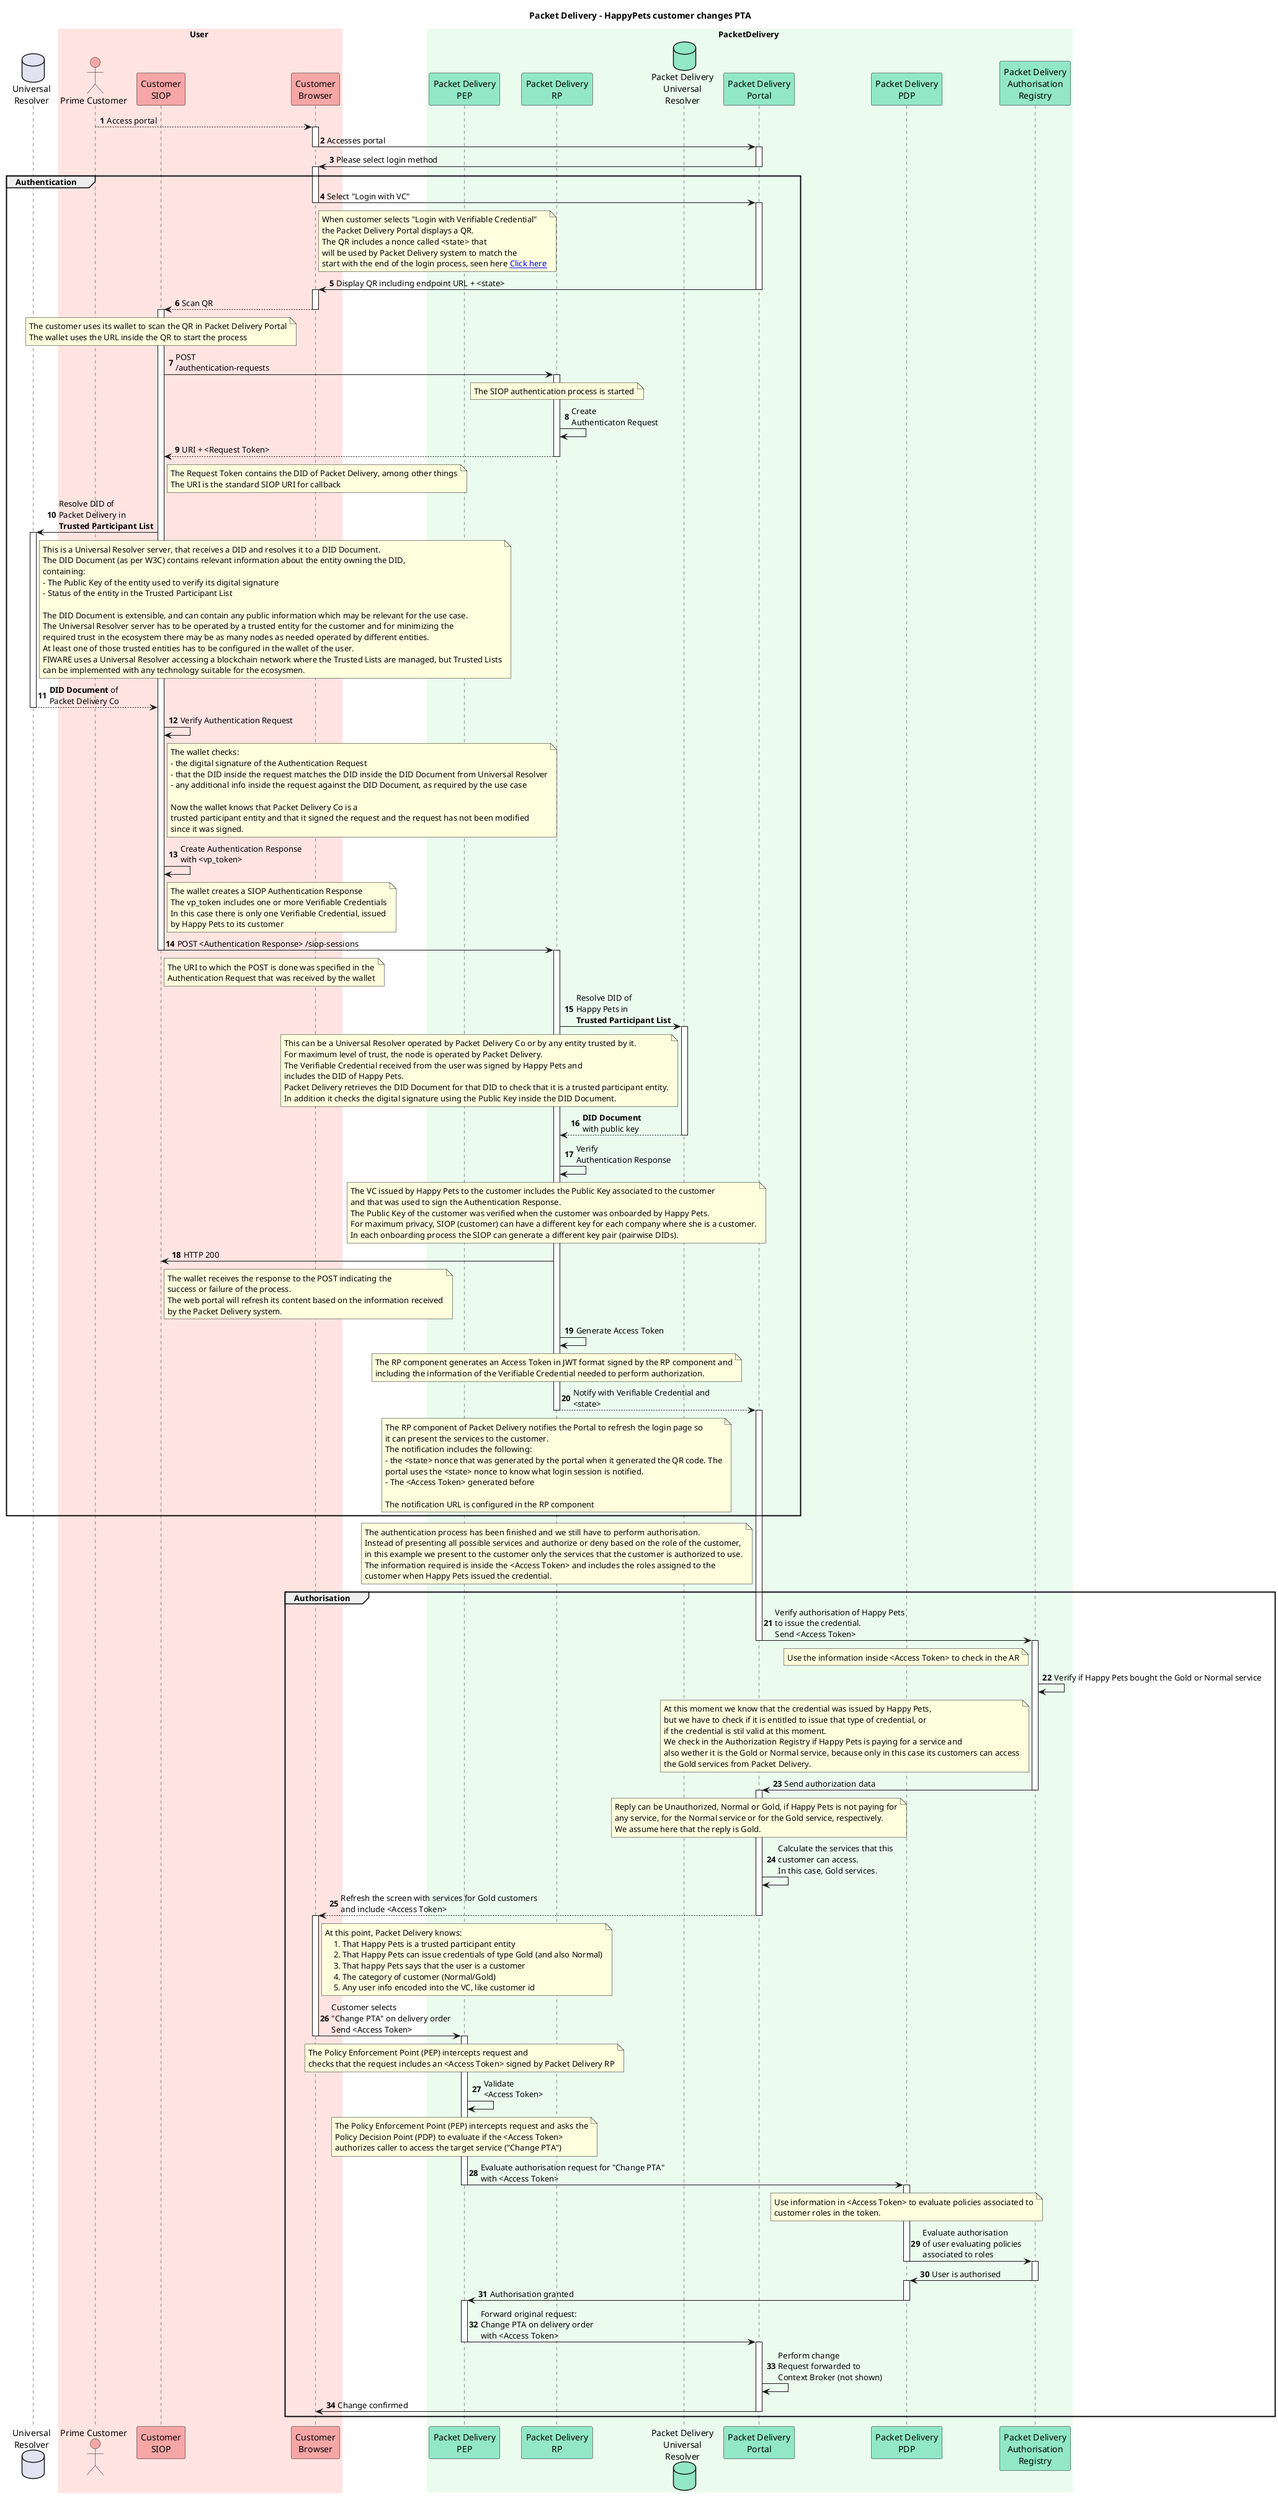 @startuml vc_change_pta_new

title Packet Delivery - HappyPets customer changes PTA

autonumber 1
skinparam SequenceBoxBorderColor transparent

database "Universal\nResolver" as DIDR

box User #MistyRose
    actor "Prime Customer" as primeCustomer #f7a6a6
    participant "Customer\nSIOP" as customerSIOP #f7a6a6
    participant "Customer\nBrowser" as customerBrowser #f7a6a6
endbox

box PacketDelivery #ebfcef
    participant "Packet Delivery\nPEP" as packetDeliveryPEP #92e8c6
    participant "Packet Delivery\nRP" as packetDeliverySIOP #92e8c6
    database "Packet Delivery\nUniversal\nResolver" as DIDR_pack #92e8c6
    participant "Packet Delivery\nPortal" as packetDeliveryPortal #92e8c6
    participant "Packet Delivery\nPDP" as packetDeliveryPDP #92e8c6
    participant "Packet Delivery\nAuthorisation\nRegistry" as packetDeliveryAR #92e8c6
endbox

'Visit the Packet Delivery Portal and select logon method
primeCustomer-->customerBrowser ++: Access portal
customerBrowser->packetDeliveryPortal --++: Accesses portal
packetDeliveryPortal->customerBrowser --++: Please select login method

group Authentication

    'A QR code is displayed and scanned by the customer to start the login process.
    'The QR code includes the URL of th eendpoint that will start the process when invoked by the SIOP
    customerBrowser->packetDeliveryPortal --++: Select "Login with VC"
    note right customerBrowser
        When customer selects "Login with Verifiable Credential"
        the Packet Delivery Portal displays a QR.
        The QR includes a nonce called <state> that
        will be used by Packet Delivery system to match the
        start with the end of the login process, seen here [[https://www.google.com Click here]]
    end note
    packetDeliveryPortal->customerBrowser --++: Display QR including endpoint URL + <state>
    customerBrowser-->customerSIOP --++: Scan QR

    'Perform a POST to start the process
    note over customerSIOP
        The customer uses its wallet to scan the QR in Packet Delivery Portal
        The wallet uses the URL inside the QR to start the process
    end note
    customerSIOP -> packetDeliverySIOP ++:POST \n/authentication-requests

    note over packetDeliverySIOP: The SIOP authentication process is started
    packetDeliverySIOP -> packetDeliverySIOP :Create\nAuthenticaton Request
    return URI + <Request Token>
    note right customerSIOP
        The Request Token contains the DID of Packet Delivery, among other things
        The URI is the standard SIOP URI for callback
    end note

    'Resolve the DID of Packet Delivery
    customerSIOP -> DIDR ++: Resolve DID of\nPacket Delivery in\n**Trusted Participant List**
    note right DIDR
        This is a Universal Resolver server, that receives a DID and resolves it to a DID Document.
        The DID Document (as per W3C) contains relevant information about the entity owning the DID,
        containing:
        - The Public Key of the entity used to verify its digital signature
        - Status of the entity in the Trusted Participant List

        The DID Document is extensible, and can contain any public information which may be relevant for the use case.
        The Universal Resolver server has to be operated by a trusted entity for the customer and for minimizing the
        required trust in the ecosystem there may be as many nodes as needed operated by different entities.
        At least one of those trusted entities has to be configured in the wallet of the user.
        FIWARE uses a Universal Resolver accessing a blockchain network where the Trusted Lists are managed, but Trusted Lists
        can be implemented with any technology suitable for the ecosysmen.
    end note 
    return **DID Document** of\nPacket Delivery Co

    'Verify the Authentication Request using the DID Document
    customerSIOP -> customerSIOP: Verify Authentication Request
    note right customerSIOP
        The wallet checks:
        - the digital signature of the Authentication Request
        - that the DID inside the request matches the DID inside the DID Document from Universal Resolver
        - any additional info inside the request against the DID Document, as required by the use case

        Now the wallet knows that Packet Delivery Co is a
        trusted participant entity and that it signed the request and the request has not been modified
        since it was signed.
    end note
    customerSIOP -> customerSIOP: Create Authentication Response\nwith <vp_token>

    note right customerSIOP
        The wallet creates a SIOP Authentication Response
        The vp_token includes one or more Verifiable Credentials
        In this case there is only one Verifiable Credential, issued
        by Happy Pets to its customer
    end note
    'Perform a POST to send the Authentication Response
    customerSIOP -> packetDeliverySIOP --++: POST <Authentication Response> /siop-sessions

    note right customerSIOP
        The URI to which the POST is done was specified in the
        Authentication Request that was received by the wallet
    end note

    'Resolve DID of HappyPets to see if it is trusted issuer
    packetDeliverySIOP->DIDR_pack ++: Resolve DID of\nHappy Pets in\n**Trusted Participant List**
    note left DIDR_pack
        This can be a Universal Resolver operated by Packet Delivery Co or by any entity trusted by it.
        For maximum level of trust, the node is operated by Packet Delivery.
        The Verifiable Credential received from the user was signed by Happy Pets and
        includes the DID of Happy Pets.
        Packet Delivery retrieves the DID Document for that DID to check that it is a trusted participant entity.
        In addition it checks the digital signature using the Public Key inside the DID Document.
    end note
    return **DID Document**\nwith public key

    'Verify the Authentication Response from the mobile wallet
    packetDeliverySIOP->packetDeliverySIOP: Verify\nAuthentication Response
    note over packetDeliverySIOP
        The VC issued by Happy Pets to the customer includes the Public Key associated to the customer
        and that was used to sign the Authentication Response.
        The Public Key of the customer was verified when the customer was onboarded by Happy Pets.
        For maximum privacy, SIOP (customer) can have a different key for each company where she is a customer.
        In each onboarding process the SIOP can generate a different key pair (pairwise DIDs).
    end note
    packetDeliverySIOP->customerSIOP : HTTP 200
    deactivate customerSIOP
    note right customerSIOP
        The wallet receives the response to the POST indicating the
        success or failure of the process.
        The web portal will refresh its content based on the information received
        by the Packet Delivery system.
    end note

    'Generate an Access Token including the information in the Verifiable Credential
    packetDeliverySIOP->packetDeliverySIOP : Generate Access Token
    note over packetDeliverySIOP
        The RP component generates an Access Token in JWT format signed by the RP component and
        including the information of the Verifiable Credential needed to perform authorization.
    end note

    'Notify the portal so it refreshes the login page with services available to the customer
    packetDeliverySIOP-->packetDeliveryPortal --++: Notify with Verifiable Credential and\n<state>
    note over packetDeliverySIOP
        The RP component of Packet Delivery notifies the Portal to refresh the login page so
        it can present the services to the customer.
        The notification includes the following:
        - the <state> nonce that was generated by the portal when it generated the QR code. The
        portal uses the <state> nonce to know what login session is notified.
        - The <Access Token> generated before

        The notification URL is configured in the RP component
    end note

end group

note over packetDeliverySIOP
    The authentication process has been finished and we still have to perform authorisation.
    Instead of presenting all possible services and authorize or deny based on the role of the customer,
    in this example we present to the customer only the services that the customer is authorized to use.
    The information required is inside the <Access Token> and includes the roles assigned to the
    customer when Happy Pets issued the credential.
end note


group Authorisation

    'Verify that Happy Pets is paying for the proper service
    packetDeliveryPortal->packetDeliveryAR --++: Verify authorisation of Happy Pets\nto issue the credential.\nSend <Access Token>
    note left packetDeliveryAR
        Use the information inside <Access Token> to check in the AR
    end note

    packetDeliveryAR->packetDeliveryAR: Verify if Happy Pets bought the Gold or Normal service
    note left packetDeliveryAR
        At this moment we know that the credential was issued by Happy Pets,
        but we have to check if it is entitled to issue that type of credential, or
        if the credential is stil valid at this moment.
        We check in the Authorization Registry if Happy Pets is paying for a service and
        also wether it is the Gold or Normal service, because only in this case its customers can access
        the Gold services from Packet Delivery.
    end note

    'We assume that Happy Pets is paying for the Gold service
    packetDeliveryAR->packetDeliveryPortal --++: Send authorization data
    note over packetDeliveryPortal
        Reply can be Unauthorized, Normal or Gold, if Happy Pets is not paying for
        any service, for the Normal service or for the Gold service, respectively.
        We assume here that the reply is Gold.
    end note

    packetDeliveryPortal->packetDeliveryPortal: Calculate the services that this\ncustomer can access.\nIn this case, Gold services.
    packetDeliveryPortal-->customerBrowser --++: Refresh the screen with services for Gold customers\nand include <Access Token>

    note right customerBrowser
        At this point, Packet Delivery knows:
            1. That Happy Pets is a trusted participant entity
            2. That Happy Pets can issue credentials of type Gold (and also Normal)
            3. That happy Pets says that the user is a customer
            4. The category of customer (Normal/Gold)
            5. Any user info encoded into the VC, like customer id
    end note

    'The customer selects to change the PTA
    customerBrowser->packetDeliveryPEP --++: Customer selects\n"Change PTA" on delivery order\nSend <Access Token>
    note over packetDeliveryPEP
        The Policy Enforcement Point (PEP) intercepts request and
        checks that the request includes an <Access Token> signed by Packet Delivery RP
    end note
    packetDeliveryPEP->packetDeliveryPEP: Validate\n<Access Token>
    note over packetDeliveryPEP
        The Policy Enforcement Point (PEP) intercepts request and asks the
        Policy Decision Point (PDP) to evaluate if the <Access Token>
        authorizes caller to access the target service ("Change PTA")
    end note

    packetDeliveryPEP->packetDeliveryPDP --++: Evaluate authorisation request for "Change PTA"\nwith <Access Token>

    note over packetDeliveryPDP
        Use information in <Access Token> to evaluate policies associated to
        customer roles in the token.
    end note
    'Check policies for this customer
    packetDeliveryPDP->packetDeliveryAR --++: Evaluate authorisation\nof user evaluating policies\nassociated to roles
    packetDeliveryAR->packetDeliveryPDP --++: User is authorised


    packetDeliveryPDP->packetDeliveryPEP --++:Authorisation granted
    packetDeliveryPEP->packetDeliveryPortal --++:Forward original request:\nChange PTA on delivery order\nwith <Access Token>

    packetDeliveryPortal->packetDeliveryPortal: Perform change\nRequest forwarded to\nContext Broker (not shown)
    packetDeliveryPortal->customerBrowser --:Change confirmed

end group

@enduml
